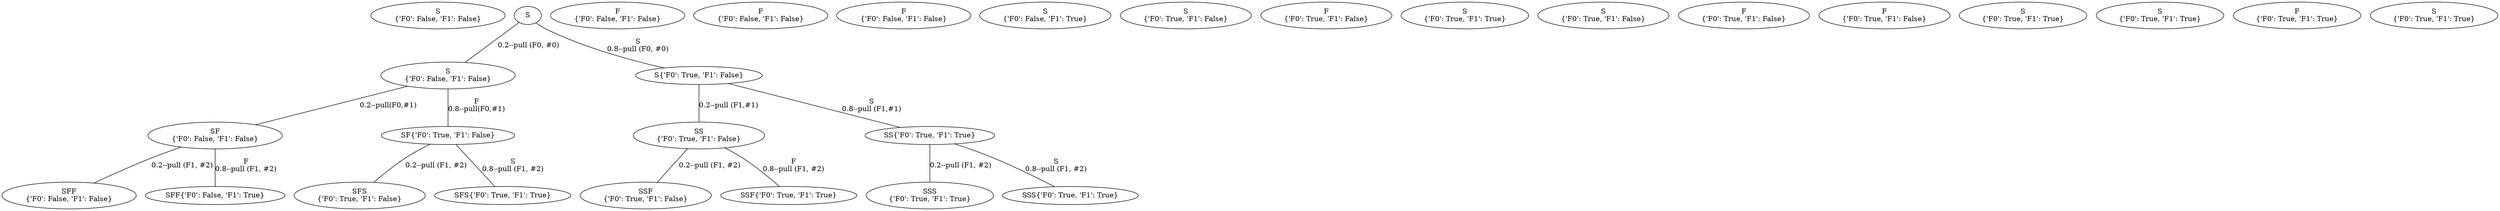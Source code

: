 graph G {
	140528443336944 [label="S
{'F0': False, 'F1': False}"]
	SF [label="S
{'F0': False, 'F1': False}"]
	S -- SF [label="0.2--pull (F0, #0)"]
	140528443336752 [label="F
{'F0': False, 'F1': False}"]
	SFF [label="SF
{'F0': False, 'F1': False}"]
	SF -- SFF [label="0.2--pull(F0,#1)"]
	140528441378080 [label="F
{'F0': False, 'F1': False}"]
	SFFF [label="SFF
{'F0': False, 'F1': False}"]
	SFF -- SFFF [label="0.2--pull (F1, #2)"]
	140528441378032 [label="F
{'F0': False, 'F1': False}"]
	SFFS [label="SFF{'F0': False, 'F1': True}"]
	SFF -- SFFS [label="F
0.8--pull (F1, #2)"]
	140528441377936 [label="S
{'F0': False, 'F1': True}"]
	SFS [label="SF{'F0': True, 'F1': False}"]
	SF -- SFS [label="F
0.8--pull(F0,#1)"]
	140528441378320 [label="S
{'F0': True, 'F1': False}"]
	SFSF [label="SFS
{'F0': True, 'F1': False}"]
	SFS -- SFSF [label="0.2--pull (F1, #2)"]
	140528441378224 [label="F
{'F0': True, 'F1': False}"]
	SFSS [label="SFS{'F0': True, 'F1': True}"]
	SFS -- SFSS [label="S
0.8--pull (F1, #2)"]
	140528441378272 [label="S
{'F0': True, 'F1': True}"]
	SS [label="S{'F0': True, 'F1': False}"]
	S -- SS [label="S
0.8--pull (F0, #0)"]
	140528443336800 [label="S
{'F0': True, 'F1': False}"]
	SSF [label="SS
{'F0': True, 'F1': False}"]
	SS -- SSF [label="0.2--pull (F1,#1)"]
	140528441378128 [label="F
{'F0': True, 'F1': False}"]
	SSFF [label="SSF
{'F0': True, 'F1': False}"]
	SSF -- SSFF [label="0.2--pull (F1, #2)"]
	140528441378368 [label="F
{'F0': True, 'F1': False}"]
	SSFS [label="SSF{'F0': True, 'F1': True}"]
	SSF -- SSFS [label="F
0.8--pull (F1, #2)"]
	140528441378416 [label="S
{'F0': True, 'F1': True}"]
	SSS [label="SS{'F0': True, 'F1': True}"]
	SS -- SSS [label="S
0.8--pull (F1,#1)"]
	140528441378176 [label="S
{'F0': True, 'F1': True}"]
	SSSF [label="SSS
{'F0': True, 'F1': True}"]
	SSS -- SSSF [label="0.2--pull (F1, #2)"]
	140528441378464 [label="F
{'F0': True, 'F1': True}"]
	SSSS [label="SSS{'F0': True, 'F1': True}"]
	SSS -- SSSS [label="S
0.8--pull (F1, #2)"]
	140528441378512 [label="S
{'F0': True, 'F1': True}"]
}
